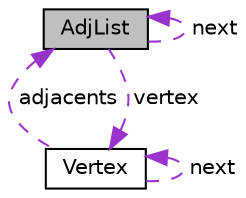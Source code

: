 digraph "AdjList"
{
 // LATEX_PDF_SIZE
  edge [fontname="Helvetica",fontsize="10",labelfontname="Helvetica",labelfontsize="10"];
  node [fontname="Helvetica",fontsize="10",shape=record];
  Node1 [label="AdjList",height=0.2,width=0.4,color="black", fillcolor="grey75", style="filled", fontcolor="black",tooltip="Representa uma aresta (ligação) entre vértices no grafo."];
  Node2 -> Node1 [dir="back",color="darkorchid3",fontsize="10",style="dashed",label=" vertex" ,fontname="Helvetica"];
  Node2 [label="Vertex",height=0.2,width=0.4,color="black", fillcolor="white", style="filled",URL="$structVertex.html",tooltip="Representa um vértice (Antena) no grafo."];
  Node2 -> Node2 [dir="back",color="darkorchid3",fontsize="10",style="dashed",label=" next" ,fontname="Helvetica"];
  Node1 -> Node2 [dir="back",color="darkorchid3",fontsize="10",style="dashed",label=" adjacents" ,fontname="Helvetica"];
  Node1 -> Node1 [dir="back",color="darkorchid3",fontsize="10",style="dashed",label=" next" ,fontname="Helvetica"];
}
